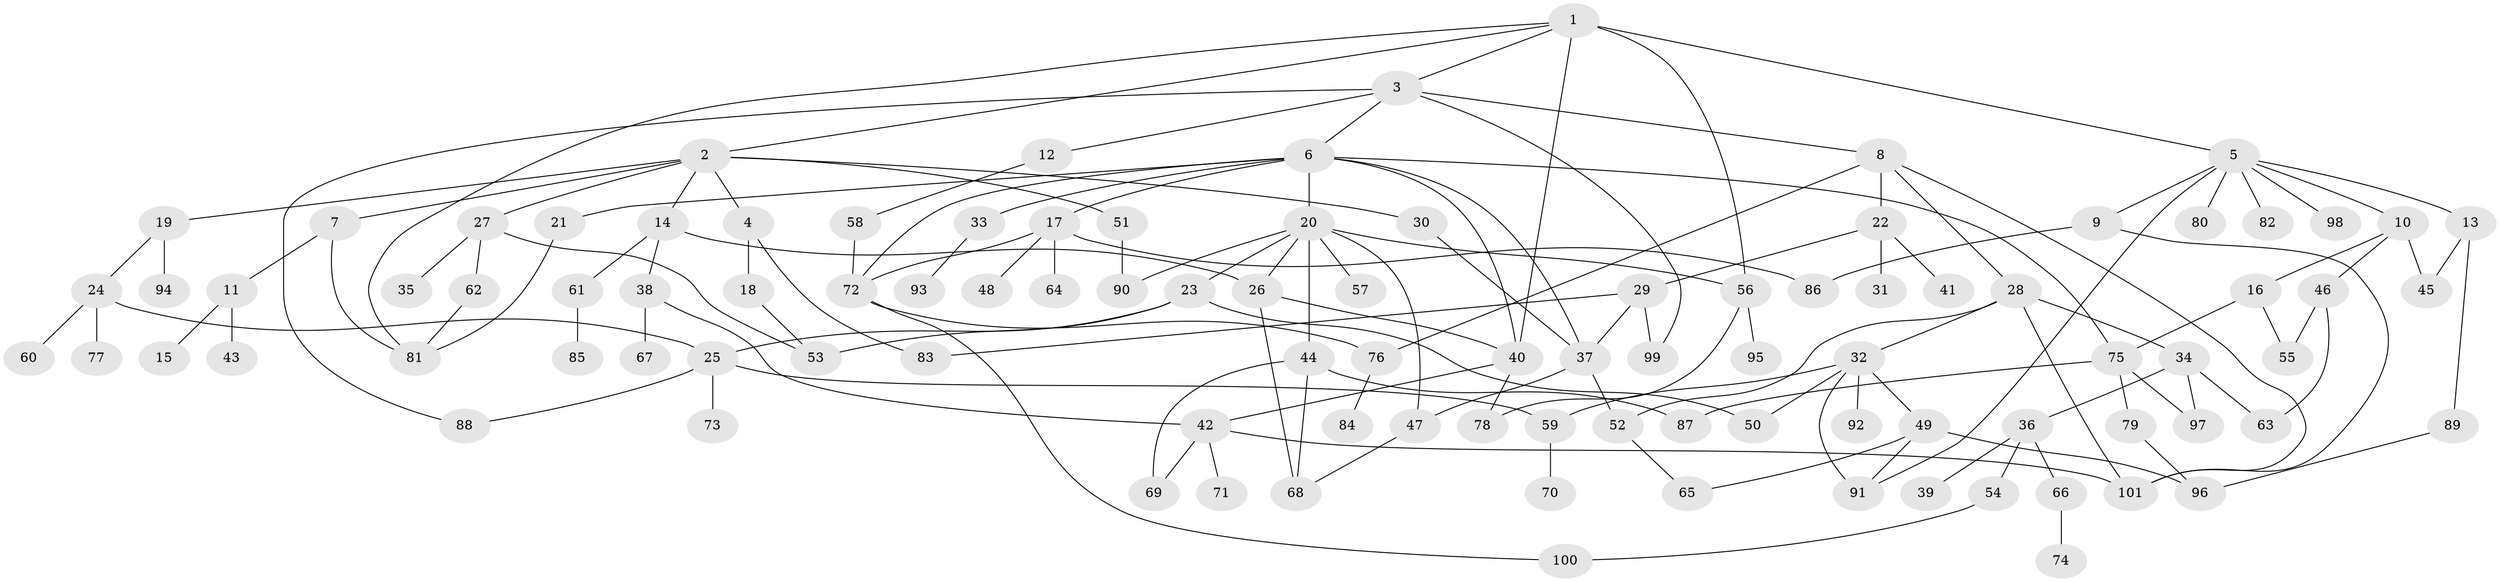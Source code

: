 // Generated by graph-tools (version 1.1) at 2025/34/03/09/25 02:34:09]
// undirected, 101 vertices, 144 edges
graph export_dot {
graph [start="1"]
  node [color=gray90,style=filled];
  1;
  2;
  3;
  4;
  5;
  6;
  7;
  8;
  9;
  10;
  11;
  12;
  13;
  14;
  15;
  16;
  17;
  18;
  19;
  20;
  21;
  22;
  23;
  24;
  25;
  26;
  27;
  28;
  29;
  30;
  31;
  32;
  33;
  34;
  35;
  36;
  37;
  38;
  39;
  40;
  41;
  42;
  43;
  44;
  45;
  46;
  47;
  48;
  49;
  50;
  51;
  52;
  53;
  54;
  55;
  56;
  57;
  58;
  59;
  60;
  61;
  62;
  63;
  64;
  65;
  66;
  67;
  68;
  69;
  70;
  71;
  72;
  73;
  74;
  75;
  76;
  77;
  78;
  79;
  80;
  81;
  82;
  83;
  84;
  85;
  86;
  87;
  88;
  89;
  90;
  91;
  92;
  93;
  94;
  95;
  96;
  97;
  98;
  99;
  100;
  101;
  1 -- 2;
  1 -- 3;
  1 -- 5;
  1 -- 56;
  1 -- 40;
  1 -- 81;
  2 -- 4;
  2 -- 7;
  2 -- 14;
  2 -- 19;
  2 -- 27;
  2 -- 30;
  2 -- 51;
  3 -- 6;
  3 -- 8;
  3 -- 12;
  3 -- 88;
  3 -- 99;
  4 -- 18;
  4 -- 83;
  5 -- 9;
  5 -- 10;
  5 -- 13;
  5 -- 80;
  5 -- 82;
  5 -- 91;
  5 -- 98;
  6 -- 17;
  6 -- 20;
  6 -- 21;
  6 -- 33;
  6 -- 40;
  6 -- 72;
  6 -- 75;
  6 -- 37;
  7 -- 11;
  7 -- 81;
  8 -- 22;
  8 -- 28;
  8 -- 76;
  8 -- 101;
  9 -- 101;
  9 -- 86;
  10 -- 16;
  10 -- 45;
  10 -- 46;
  11 -- 15;
  11 -- 43;
  12 -- 58;
  13 -- 89;
  13 -- 45;
  14 -- 38;
  14 -- 61;
  14 -- 26;
  16 -- 55;
  16 -- 75;
  17 -- 48;
  17 -- 64;
  17 -- 86;
  17 -- 72;
  18 -- 53;
  19 -- 24;
  19 -- 94;
  20 -- 23;
  20 -- 26;
  20 -- 44;
  20 -- 47;
  20 -- 56;
  20 -- 57;
  20 -- 90;
  21 -- 81;
  22 -- 29;
  22 -- 31;
  22 -- 41;
  23 -- 25;
  23 -- 50;
  23 -- 53;
  24 -- 25;
  24 -- 60;
  24 -- 77;
  25 -- 73;
  25 -- 88;
  25 -- 59;
  26 -- 68;
  26 -- 40;
  27 -- 35;
  27 -- 53;
  27 -- 62;
  28 -- 32;
  28 -- 34;
  28 -- 52;
  28 -- 101;
  29 -- 37;
  29 -- 83;
  29 -- 99;
  30 -- 37;
  32 -- 49;
  32 -- 50;
  32 -- 59;
  32 -- 92;
  32 -- 91;
  33 -- 93;
  34 -- 36;
  34 -- 63;
  34 -- 97;
  36 -- 39;
  36 -- 54;
  36 -- 66;
  37 -- 52;
  37 -- 47;
  38 -- 42;
  38 -- 67;
  40 -- 42;
  40 -- 78;
  42 -- 71;
  42 -- 101;
  42 -- 69;
  44 -- 69;
  44 -- 68;
  44 -- 87;
  46 -- 63;
  46 -- 55;
  47 -- 68;
  49 -- 65;
  49 -- 91;
  49 -- 96;
  51 -- 90;
  52 -- 65;
  54 -- 100;
  56 -- 78;
  56 -- 95;
  58 -- 72;
  59 -- 70;
  61 -- 85;
  62 -- 81;
  66 -- 74;
  72 -- 100;
  72 -- 76;
  75 -- 79;
  75 -- 87;
  75 -- 97;
  76 -- 84;
  79 -- 96;
  89 -- 96;
}
